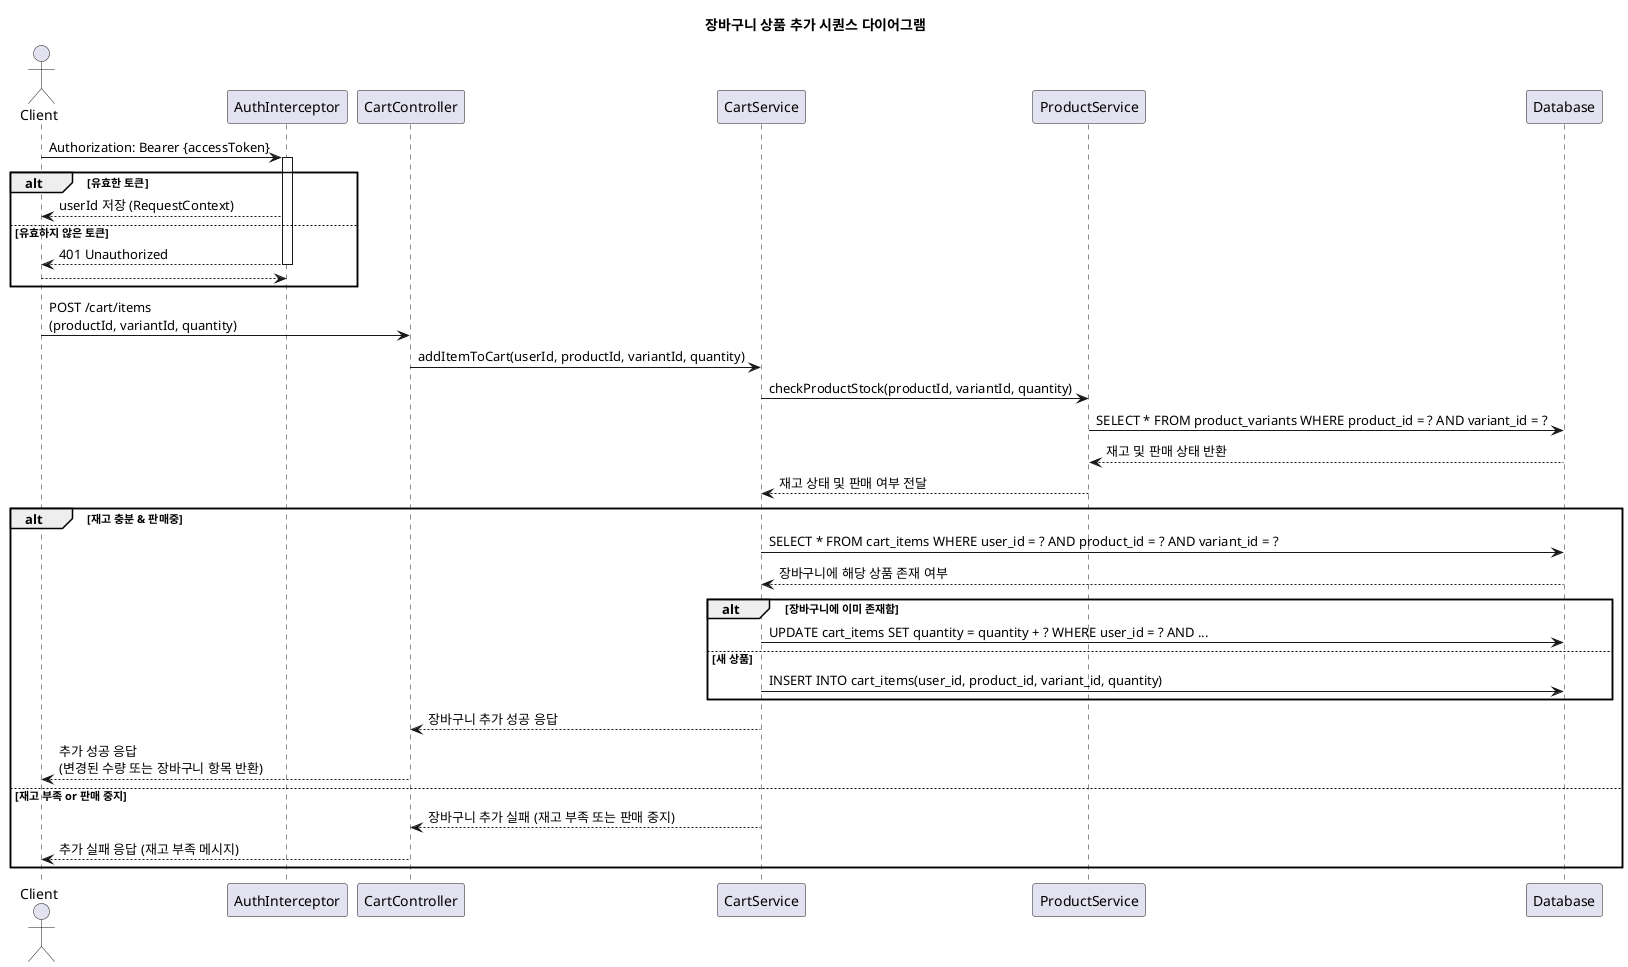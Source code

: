 @startuml
title 장바구니 상품 추가 시퀀스 다이어그램

actor Client
participant "AuthInterceptor" as Auth
participant "CartController" as API
participant "CartService" as Cart
participant "ProductService" as Product
participant Database

Client -> Auth : Authorization: Bearer {accessToken}
activate Auth
alt 유효한 토큰
    Auth --> Client : userId 저장 (RequestContext)
else 유효하지 않은 토큰
    Auth --> Client : 401 Unauthorized
    deactivate Auth
    return
end
deactivate Auth

Client -> API : POST /cart/items\n(productId, variantId, quantity)

API -> Cart : addItemToCart(userId, productId, variantId, quantity)

Cart -> Product : checkProductStock(productId, variantId, quantity)
Product -> Database : SELECT * FROM product_variants WHERE product_id = ? AND variant_id = ?
Database --> Product : 재고 및 판매 상태 반환
Product --> Cart : 재고 상태 및 판매 여부 전달

alt 재고 충분 & 판매중
    Cart -> Database : SELECT * FROM cart_items WHERE user_id = ? AND product_id = ? AND variant_id = ?
    Database --> Cart : 장바구니에 해당 상품 존재 여부

    alt 장바구니에 이미 존재함
        Cart -> Database : UPDATE cart_items SET quantity = quantity + ? WHERE user_id = ? AND ...
    else 새 상품
        Cart -> Database : INSERT INTO cart_items(user_id, product_id, variant_id, quantity)
    end

    Cart --> API : 장바구니 추가 성공 응답
    API --> Client : 추가 성공 응답\n(변경된 수량 또는 장바구니 항목 반환)

else 재고 부족 or 판매 중지
    Cart --> API : 장바구니 추가 실패 (재고 부족 또는 판매 중지)
    API --> Client : 추가 실패 응답 (재고 부족 메시지)
end

@enduml
